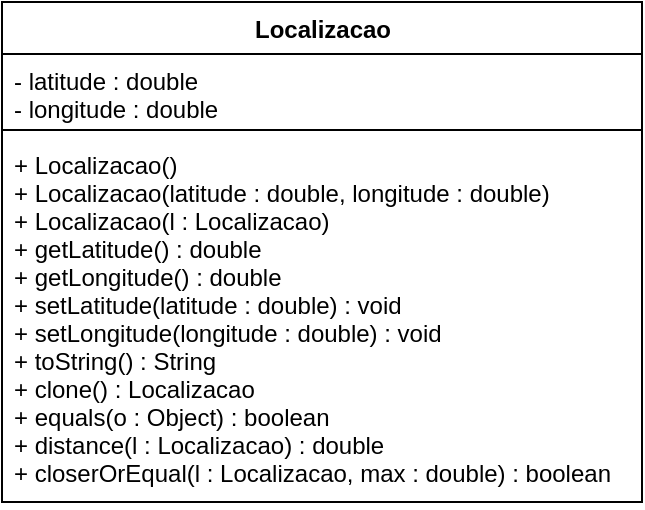 <mxfile version="13.0.1" type="device"><diagram id="156TWqzqvm_quB4XYFCr" name="Page-1"><mxGraphModel dx="1422" dy="814" grid="1" gridSize="10" guides="1" tooltips="1" connect="1" arrows="1" fold="1" page="1" pageScale="1" pageWidth="1169" pageHeight="827" math="0" shadow="0"><root><mxCell id="0"/><mxCell id="1" parent="0"/><mxCell id="wLXwx-0b9c9h5c0pxnsm-12" value="Localizacao" style="swimlane;fontStyle=1;align=center;verticalAlign=top;childLayout=stackLayout;horizontal=1;startSize=26;horizontalStack=0;resizeParent=1;resizeParentMax=0;resizeLast=0;collapsible=1;marginBottom=0;fontFamily=Helvetica;html=1;" parent="1" vertex="1"><mxGeometry x="340" y="250" width="320" height="250" as="geometry"/></mxCell><mxCell id="wLXwx-0b9c9h5c0pxnsm-13" value="- latitude : double&#10;- longitude : double" style="text;strokeColor=none;fillColor=none;align=left;verticalAlign=top;spacingLeft=4;spacingRight=4;overflow=hidden;rotatable=0;points=[[0,0.5],[1,0.5]];portConstraint=eastwest;" parent="wLXwx-0b9c9h5c0pxnsm-12" vertex="1"><mxGeometry y="26" width="320" height="34" as="geometry"/></mxCell><mxCell id="wLXwx-0b9c9h5c0pxnsm-14" value="" style="line;strokeWidth=1;fillColor=none;align=left;verticalAlign=middle;spacingTop=-1;spacingLeft=3;spacingRight=3;rotatable=0;labelPosition=right;points=[];portConstraint=eastwest;" parent="wLXwx-0b9c9h5c0pxnsm-12" vertex="1"><mxGeometry y="60" width="320" height="8" as="geometry"/></mxCell><mxCell id="wLXwx-0b9c9h5c0pxnsm-15" value="+ Localizacao()&#10;+ Localizacao(latitude : double, longitude : double)&#10;+ Localizacao(l : Localizacao)&#10;+ getLatitude() : double&#10;+ getLongitude() : double&#10;+ setLatitude(latitude : double) : void&#10;+ setLongitude(longitude : double) : void&#10;+ toString() : String&#10;+ clone() : Localizacao&#10;+ equals(o : Object) : boolean&#10;+ distance(l : Localizacao) : double&#10;+ closerOrEqual(l : Localizacao, max : double) : boolean" style="text;strokeColor=none;fillColor=none;align=left;verticalAlign=top;spacingLeft=4;spacingRight=4;overflow=hidden;rotatable=0;points=[[0,0.5],[1,0.5]];portConstraint=eastwest;" parent="wLXwx-0b9c9h5c0pxnsm-12" vertex="1"><mxGeometry y="68" width="320" height="182" as="geometry"/></mxCell></root></mxGraphModel></diagram></mxfile>